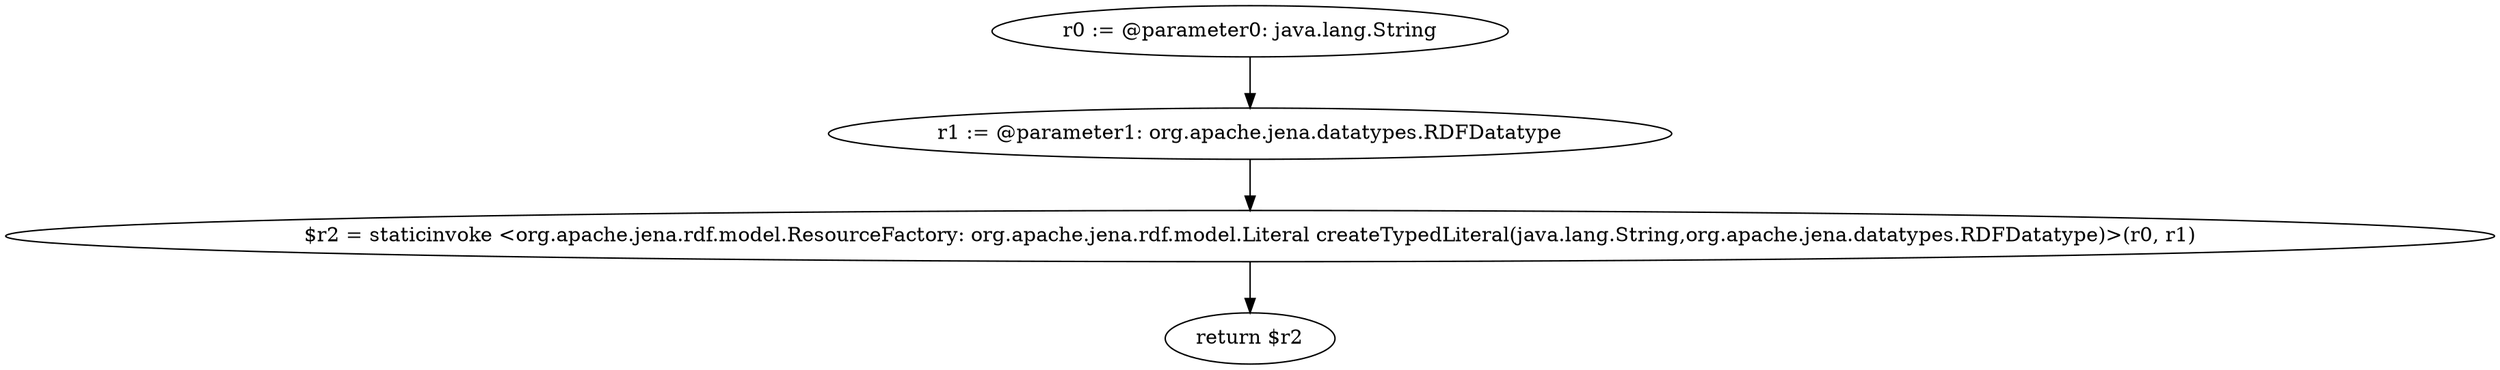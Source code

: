 digraph "unitGraph" {
    "r0 := @parameter0: java.lang.String"
    "r1 := @parameter1: org.apache.jena.datatypes.RDFDatatype"
    "$r2 = staticinvoke <org.apache.jena.rdf.model.ResourceFactory: org.apache.jena.rdf.model.Literal createTypedLiteral(java.lang.String,org.apache.jena.datatypes.RDFDatatype)>(r0, r1)"
    "return $r2"
    "r0 := @parameter0: java.lang.String"->"r1 := @parameter1: org.apache.jena.datatypes.RDFDatatype";
    "r1 := @parameter1: org.apache.jena.datatypes.RDFDatatype"->"$r2 = staticinvoke <org.apache.jena.rdf.model.ResourceFactory: org.apache.jena.rdf.model.Literal createTypedLiteral(java.lang.String,org.apache.jena.datatypes.RDFDatatype)>(r0, r1)";
    "$r2 = staticinvoke <org.apache.jena.rdf.model.ResourceFactory: org.apache.jena.rdf.model.Literal createTypedLiteral(java.lang.String,org.apache.jena.datatypes.RDFDatatype)>(r0, r1)"->"return $r2";
}
